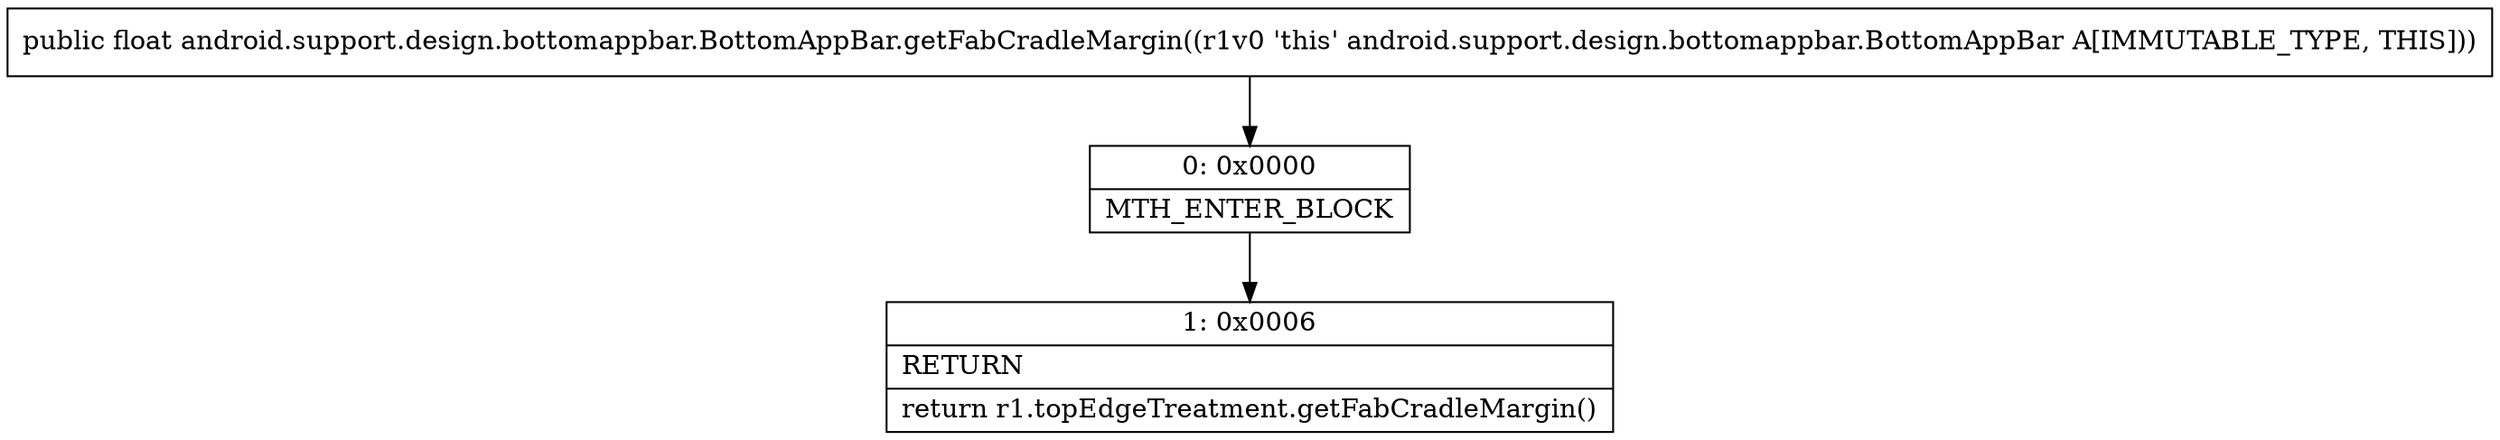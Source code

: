 digraph "CFG forandroid.support.design.bottomappbar.BottomAppBar.getFabCradleMargin()F" {
Node_0 [shape=record,label="{0\:\ 0x0000|MTH_ENTER_BLOCK\l}"];
Node_1 [shape=record,label="{1\:\ 0x0006|RETURN\l|return r1.topEdgeTreatment.getFabCradleMargin()\l}"];
MethodNode[shape=record,label="{public float android.support.design.bottomappbar.BottomAppBar.getFabCradleMargin((r1v0 'this' android.support.design.bottomappbar.BottomAppBar A[IMMUTABLE_TYPE, THIS])) }"];
MethodNode -> Node_0;
Node_0 -> Node_1;
}

